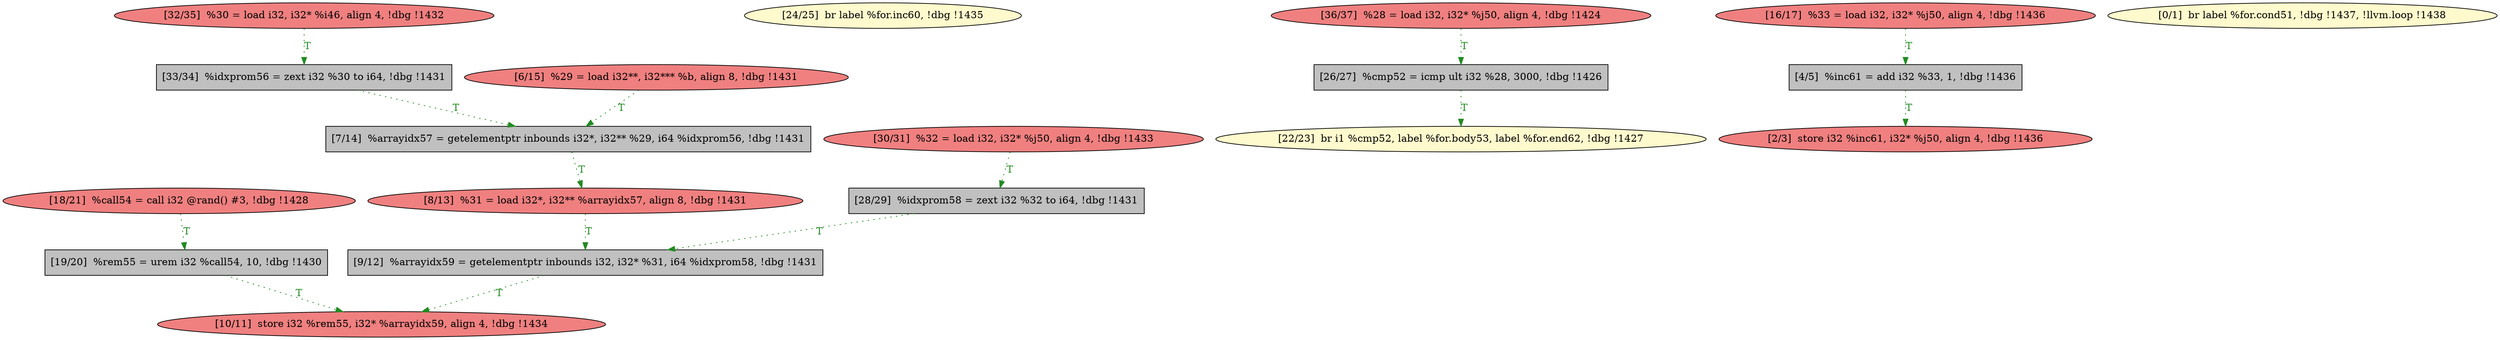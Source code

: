 
digraph G {


node7310 [fillcolor=lightcoral,label="[18/21]  %call54 = call i32 @rand() #3, !dbg !1428",shape=ellipse,style=filled ]
node7309 [fillcolor=lightcoral,label="[8/13]  %31 = load i32*, i32** %arrayidx57, align 8, !dbg !1431",shape=ellipse,style=filled ]
node7298 [fillcolor=lemonchiffon,label="[24/25]  br label %for.inc60, !dbg !1435",shape=ellipse,style=filled ]
node7311 [fillcolor=grey,label="[7/14]  %arrayidx57 = getelementptr inbounds i32*, i32** %29, i64 %idxprom56, !dbg !1431",shape=rectangle,style=filled ]
node7296 [fillcolor=grey,label="[33/34]  %idxprom56 = zext i32 %30 to i64, !dbg !1431",shape=rectangle,style=filled ]
node7301 [fillcolor=grey,label="[19/20]  %rem55 = urem i32 %call54, 10, !dbg !1430",shape=rectangle,style=filled ]
node7295 [fillcolor=grey,label="[9/12]  %arrayidx59 = getelementptr inbounds i32, i32* %31, i64 %idxprom58, !dbg !1431",shape=rectangle,style=filled ]
node7297 [fillcolor=lemonchiffon,label="[22/23]  br i1 %cmp52, label %for.body53, label %for.end62, !dbg !1427",shape=ellipse,style=filled ]
node7303 [fillcolor=lightcoral,label="[30/31]  %32 = load i32, i32* %j50, align 4, !dbg !1433",shape=ellipse,style=filled ]
node7299 [fillcolor=grey,label="[28/29]  %idxprom58 = zext i32 %32 to i64, !dbg !1431",shape=rectangle,style=filled ]
node7300 [fillcolor=grey,label="[26/27]  %cmp52 = icmp ult i32 %28, 3000, !dbg !1426",shape=rectangle,style=filled ]
node7306 [fillcolor=lightcoral,label="[16/17]  %33 = load i32, i32* %j50, align 4, !dbg !1436",shape=ellipse,style=filled ]
node7293 [fillcolor=lightcoral,label="[10/11]  store i32 %rem55, i32* %arrayidx59, align 4, !dbg !1434",shape=ellipse,style=filled ]
node7294 [fillcolor=lightcoral,label="[36/37]  %28 = load i32, i32* %j50, align 4, !dbg !1424",shape=ellipse,style=filled ]
node7302 [fillcolor=lemonchiffon,label="[0/1]  br label %for.cond51, !dbg !1437, !llvm.loop !1438",shape=ellipse,style=filled ]
node7307 [fillcolor=lightcoral,label="[6/15]  %29 = load i32**, i32*** %b, align 8, !dbg !1431",shape=ellipse,style=filled ]
node7304 [fillcolor=lightcoral,label="[32/35]  %30 = load i32, i32* %i46, align 4, !dbg !1432",shape=ellipse,style=filled ]
node7305 [fillcolor=lightcoral,label="[2/3]  store i32 %inc61, i32* %j50, align 4, !dbg !1436",shape=ellipse,style=filled ]
node7308 [fillcolor=grey,label="[4/5]  %inc61 = add i32 %33, 1, !dbg !1436",shape=rectangle,style=filled ]

node7301->node7293 [style=dotted,color=forestgreen,label="T",fontcolor=forestgreen ]
node7303->node7299 [style=dotted,color=forestgreen,label="T",fontcolor=forestgreen ]
node7310->node7301 [style=dotted,color=forestgreen,label="T",fontcolor=forestgreen ]
node7311->node7309 [style=dotted,color=forestgreen,label="T",fontcolor=forestgreen ]
node7306->node7308 [style=dotted,color=forestgreen,label="T",fontcolor=forestgreen ]
node7295->node7293 [style=dotted,color=forestgreen,label="T",fontcolor=forestgreen ]
node7299->node7295 [style=dotted,color=forestgreen,label="T",fontcolor=forestgreen ]
node7304->node7296 [style=dotted,color=forestgreen,label="T",fontcolor=forestgreen ]
node7307->node7311 [style=dotted,color=forestgreen,label="T",fontcolor=forestgreen ]
node7308->node7305 [style=dotted,color=forestgreen,label="T",fontcolor=forestgreen ]
node7296->node7311 [style=dotted,color=forestgreen,label="T",fontcolor=forestgreen ]
node7300->node7297 [style=dotted,color=forestgreen,label="T",fontcolor=forestgreen ]
node7309->node7295 [style=dotted,color=forestgreen,label="T",fontcolor=forestgreen ]
node7294->node7300 [style=dotted,color=forestgreen,label="T",fontcolor=forestgreen ]


}
